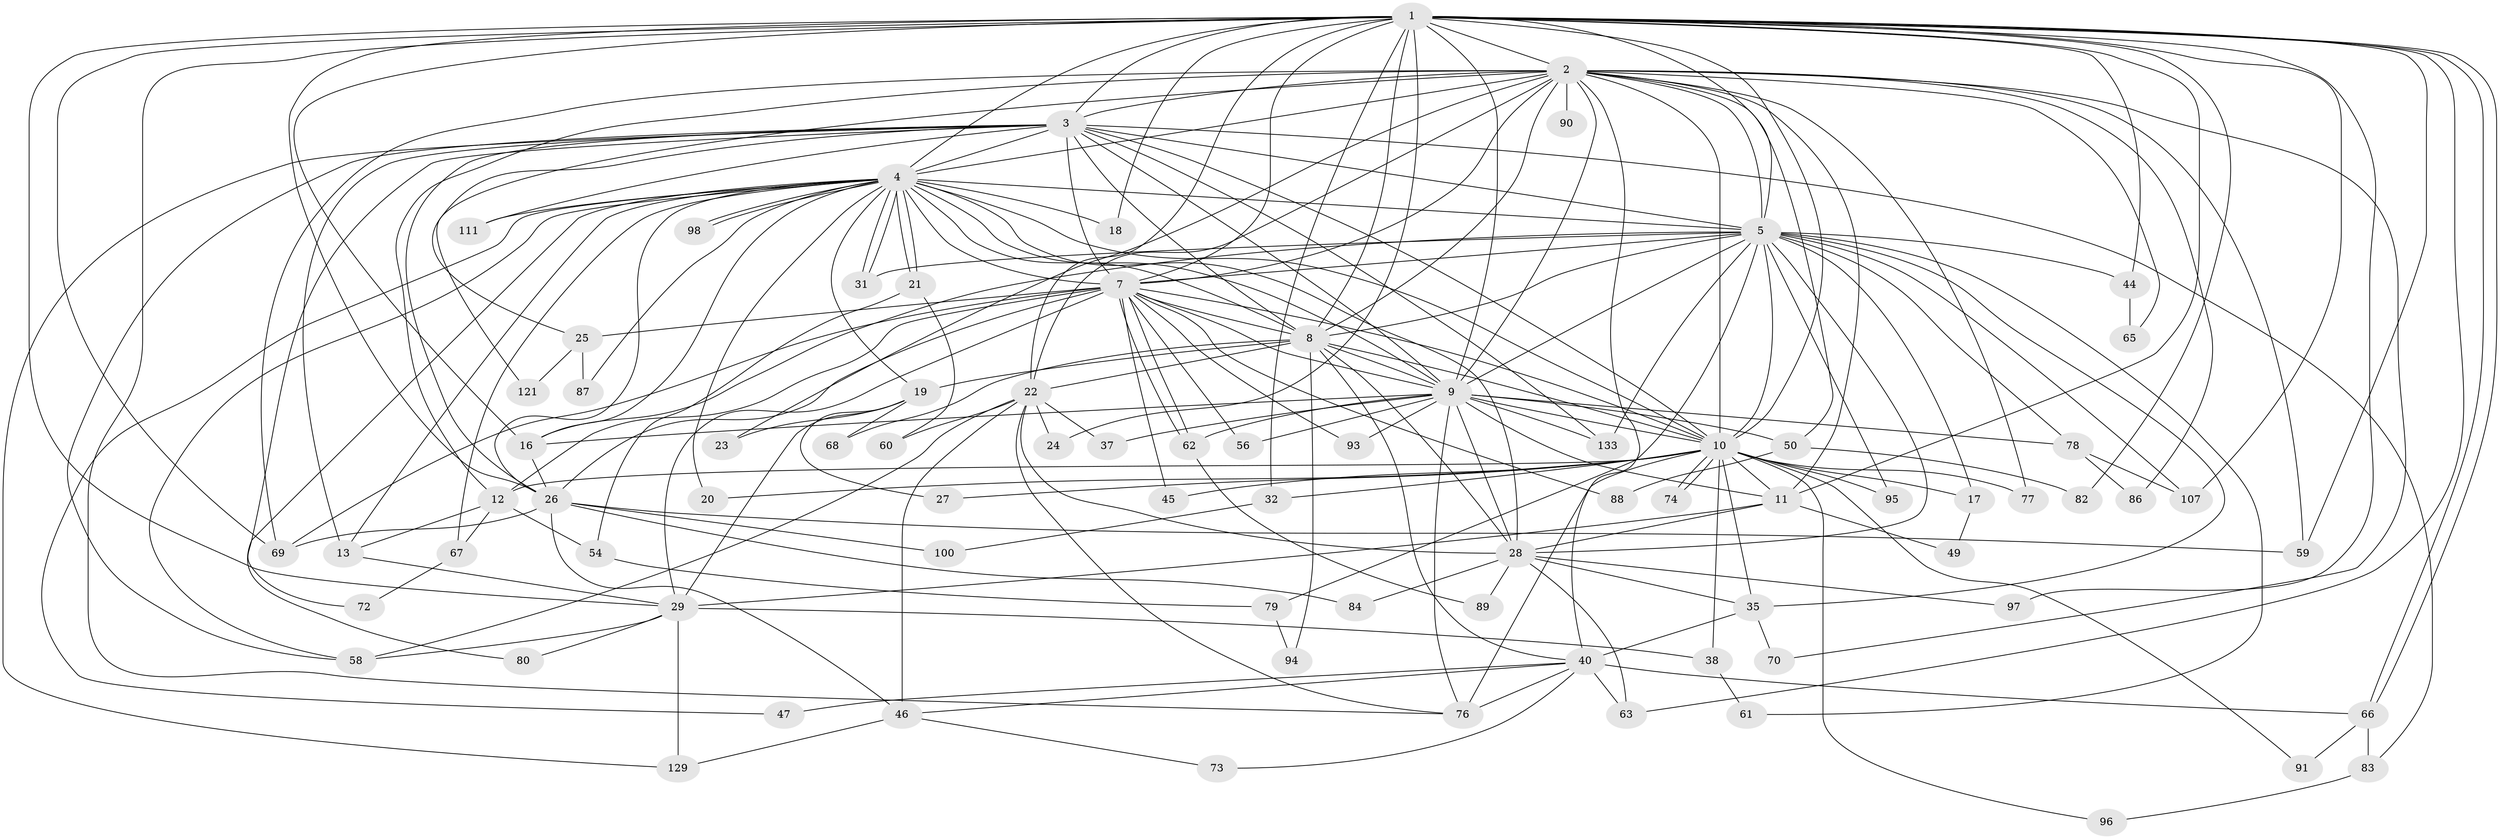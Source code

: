 // original degree distribution, {29: 0.007352941176470588, 18: 0.022058823529411766, 33: 0.007352941176470588, 21: 0.007352941176470588, 16: 0.014705882352941176, 24: 0.007352941176470588, 26: 0.007352941176470588, 9: 0.014705882352941176, 6: 0.029411764705882353, 5: 0.03676470588235294, 8: 0.007352941176470588, 3: 0.17647058823529413, 4: 0.08823529411764706, 2: 0.5441176470588235, 7: 0.022058823529411766, 11: 0.007352941176470588}
// Generated by graph-tools (version 1.1) at 2025/17/03/04/25 18:17:43]
// undirected, 81 vertices, 214 edges
graph export_dot {
graph [start="1"]
  node [color=gray90,style=filled];
  1;
  2 [super="+6+55"];
  3;
  4;
  5;
  7 [super="+64+101"];
  8;
  9 [super="+110+57+14+105+42"];
  10 [super="+15"];
  11 [super="+92+51"];
  12;
  13 [super="+104+113"];
  16 [super="+36"];
  17;
  18;
  19 [super="+75+128"];
  20;
  21;
  22 [super="+30"];
  23;
  24;
  25;
  26 [super="+41+115+52"];
  27;
  28 [super="+102+48+85+81"];
  29 [super="+124+33+99"];
  31 [super="+34"];
  32 [super="+118"];
  35 [super="+39"];
  37;
  38;
  40 [super="+43+53"];
  44;
  45;
  46;
  47;
  49;
  50;
  54;
  56;
  58 [super="+125"];
  59;
  60;
  61;
  62 [super="+71"];
  63 [super="+120"];
  65;
  66;
  67;
  68;
  69 [super="+112"];
  70;
  72;
  73;
  74;
  76 [super="+108+103"];
  77;
  78;
  79;
  80;
  82;
  83;
  84;
  86;
  87;
  88;
  89;
  90;
  91;
  93;
  94;
  95;
  96;
  97;
  98;
  100;
  107 [super="+127"];
  111;
  121;
  129 [super="+130"];
  133 [super="+135"];
  1 -- 2 [weight=2];
  1 -- 3;
  1 -- 4;
  1 -- 5;
  1 -- 7;
  1 -- 8;
  1 -- 9;
  1 -- 10;
  1 -- 11;
  1 -- 18;
  1 -- 24;
  1 -- 32 [weight=2];
  1 -- 44;
  1 -- 59;
  1 -- 66;
  1 -- 66;
  1 -- 76;
  1 -- 82;
  1 -- 97;
  1 -- 107;
  1 -- 69;
  1 -- 29;
  1 -- 16;
  1 -- 63;
  1 -- 22;
  1 -- 26 [weight=2];
  2 -- 3 [weight=2];
  2 -- 4 [weight=2];
  2 -- 5 [weight=2];
  2 -- 7 [weight=2];
  2 -- 8 [weight=2];
  2 -- 9 [weight=2];
  2 -- 10 [weight=3];
  2 -- 11;
  2 -- 23;
  2 -- 25;
  2 -- 40;
  2 -- 65;
  2 -- 69;
  2 -- 86;
  2 -- 90 [weight=2];
  2 -- 70;
  2 -- 12;
  2 -- 77;
  2 -- 22;
  2 -- 50;
  2 -- 59;
  3 -- 4;
  3 -- 5;
  3 -- 7;
  3 -- 8;
  3 -- 9;
  3 -- 10;
  3 -- 58;
  3 -- 72;
  3 -- 83;
  3 -- 111;
  3 -- 121;
  3 -- 129;
  3 -- 133;
  3 -- 13;
  3 -- 26;
  4 -- 5;
  4 -- 7 [weight=2];
  4 -- 8;
  4 -- 9 [weight=3];
  4 -- 10;
  4 -- 13 [weight=2];
  4 -- 16;
  4 -- 18;
  4 -- 19;
  4 -- 20;
  4 -- 21;
  4 -- 21;
  4 -- 26;
  4 -- 31;
  4 -- 31;
  4 -- 47;
  4 -- 58;
  4 -- 67;
  4 -- 80;
  4 -- 87;
  4 -- 98;
  4 -- 98;
  4 -- 111;
  4 -- 28 [weight=2];
  5 -- 7;
  5 -- 8;
  5 -- 9;
  5 -- 10;
  5 -- 17;
  5 -- 28;
  5 -- 35;
  5 -- 44;
  5 -- 61;
  5 -- 78;
  5 -- 79;
  5 -- 95;
  5 -- 107;
  5 -- 133;
  5 -- 16;
  5 -- 31;
  7 -- 8;
  7 -- 9 [weight=4];
  7 -- 10;
  7 -- 12;
  7 -- 25;
  7 -- 45;
  7 -- 56;
  7 -- 62;
  7 -- 62;
  7 -- 88;
  7 -- 93;
  7 -- 69;
  7 -- 29;
  7 -- 26;
  8 -- 9 [weight=2];
  8 -- 10;
  8 -- 19;
  8 -- 22;
  8 -- 28;
  8 -- 68;
  8 -- 94;
  8 -- 40;
  9 -- 10;
  9 -- 16 [weight=2];
  9 -- 37;
  9 -- 78;
  9 -- 76;
  9 -- 56;
  9 -- 93;
  9 -- 28 [weight=2];
  9 -- 11;
  9 -- 50;
  9 -- 133;
  9 -- 62;
  10 -- 12;
  10 -- 17;
  10 -- 27;
  10 -- 32;
  10 -- 35;
  10 -- 38;
  10 -- 45;
  10 -- 74;
  10 -- 74;
  10 -- 76 [weight=2];
  10 -- 77;
  10 -- 91;
  10 -- 95;
  10 -- 96;
  10 -- 11;
  10 -- 20;
  11 -- 29 [weight=3];
  11 -- 49;
  11 -- 28;
  12 -- 13;
  12 -- 54;
  12 -- 67;
  13 -- 29;
  16 -- 26;
  17 -- 49;
  19 -- 23;
  19 -- 27;
  19 -- 68;
  19 -- 29;
  21 -- 54;
  21 -- 60;
  22 -- 24;
  22 -- 37;
  22 -- 76;
  22 -- 46;
  22 -- 58;
  22 -- 28;
  22 -- 60;
  25 -- 87;
  25 -- 121;
  26 -- 69;
  26 -- 84;
  26 -- 100;
  26 -- 59;
  26 -- 46;
  28 -- 89;
  28 -- 97;
  28 -- 35;
  28 -- 63;
  28 -- 84;
  29 -- 129;
  29 -- 80;
  29 -- 38;
  29 -- 58;
  32 -- 100;
  35 -- 40;
  35 -- 70;
  38 -- 61;
  40 -- 66;
  40 -- 73;
  40 -- 47;
  40 -- 63;
  40 -- 46;
  40 -- 76;
  44 -- 65;
  46 -- 73;
  46 -- 129;
  50 -- 82;
  50 -- 88;
  54 -- 79;
  62 -- 89;
  66 -- 83;
  66 -- 91;
  67 -- 72;
  78 -- 86;
  78 -- 107;
  79 -- 94;
  83 -- 96;
}
